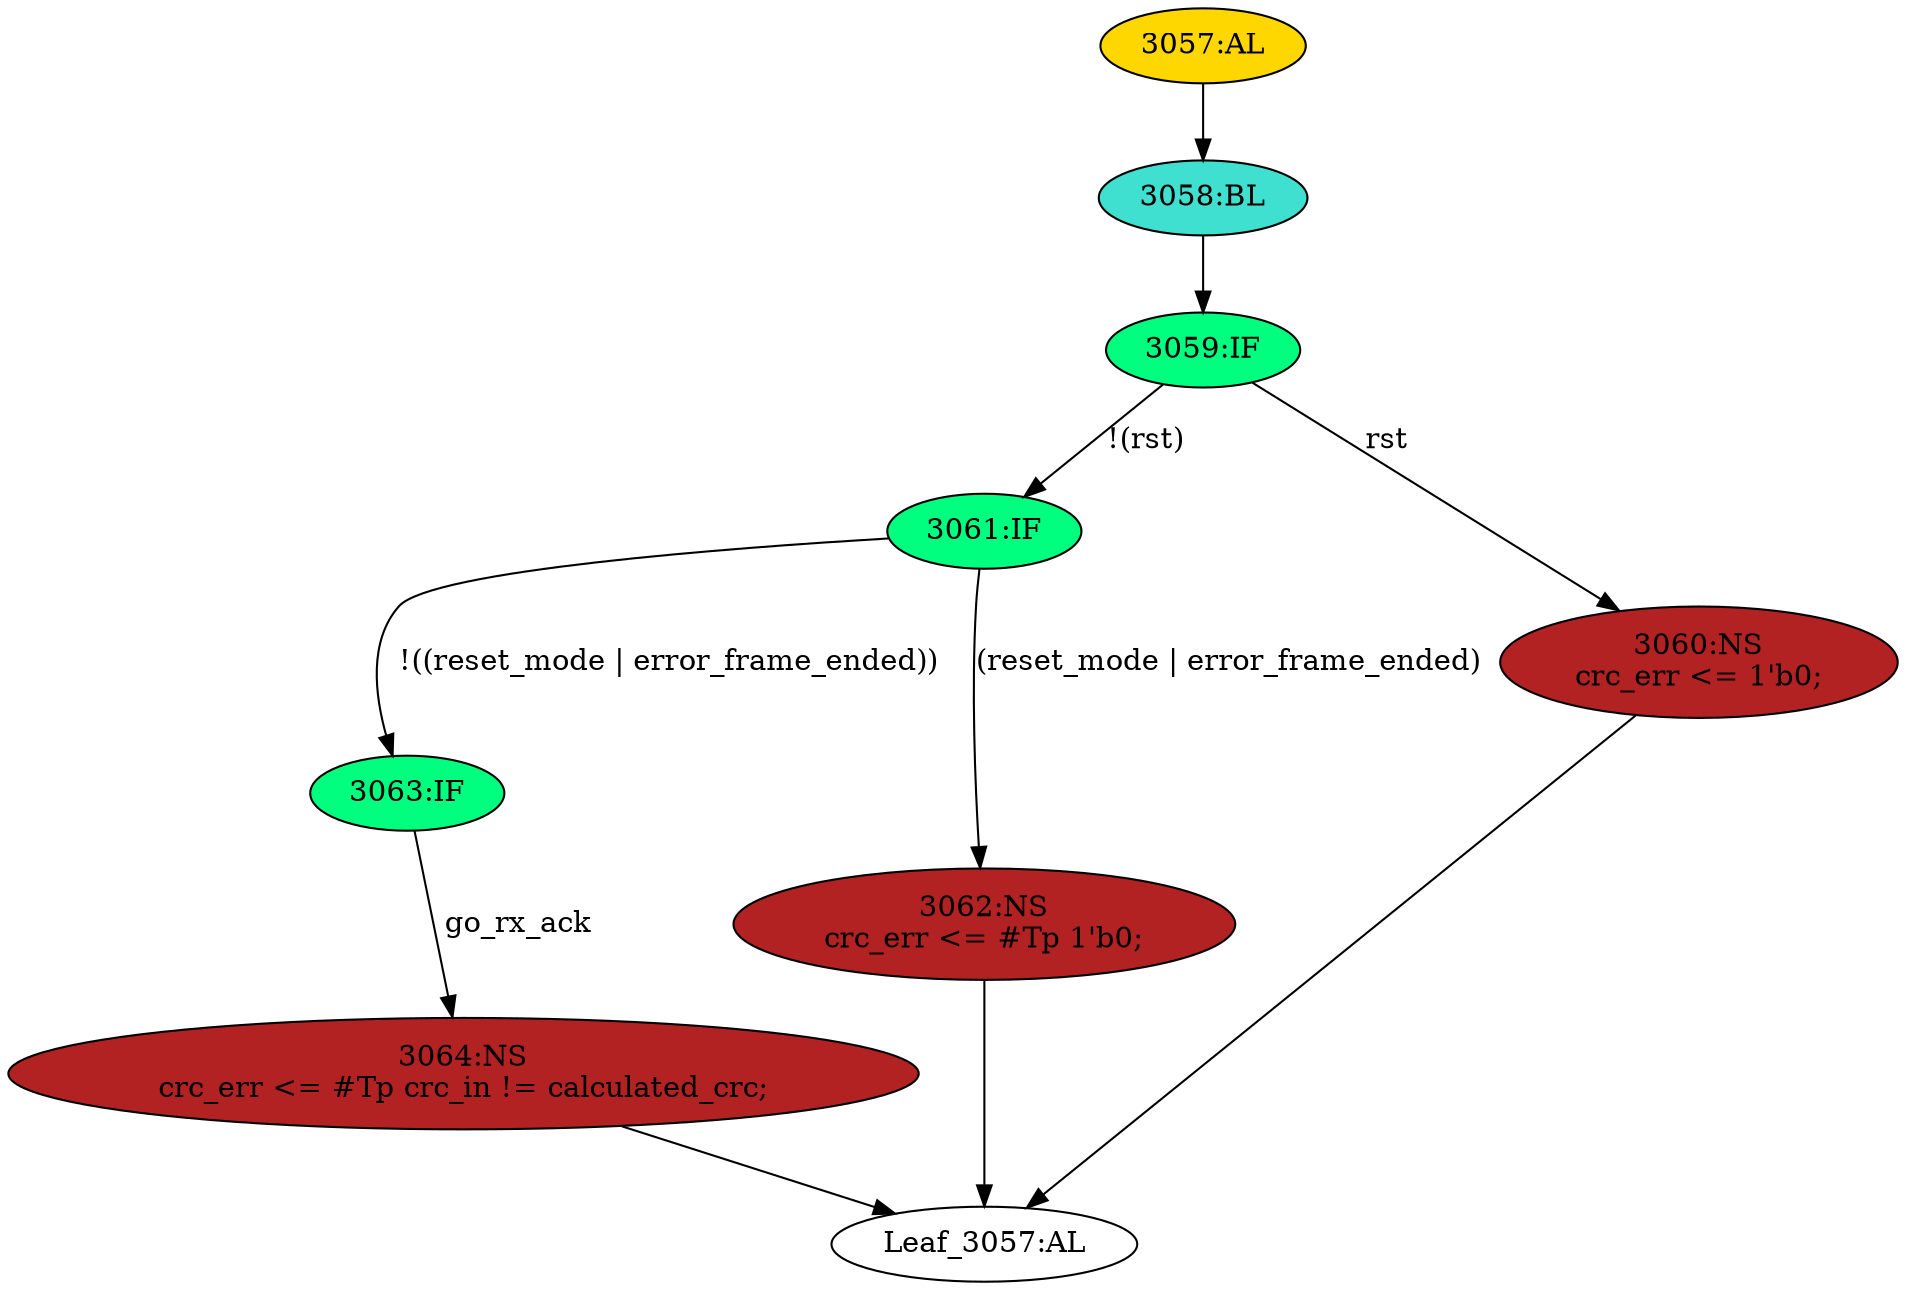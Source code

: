 strict digraph "" {
	node [label="\N"];
	"3059:IF"	 [ast="<pyverilog.vparser.ast.IfStatement object at 0x7f44f693c1d0>",
		fillcolor=springgreen,
		label="3059:IF",
		statements="[]",
		style=filled,
		typ=IfStatement];
	"3061:IF"	 [ast="<pyverilog.vparser.ast.IfStatement object at 0x7f44f693c210>",
		fillcolor=springgreen,
		label="3061:IF",
		statements="[]",
		style=filled,
		typ=IfStatement];
	"3059:IF" -> "3061:IF"	 [cond="['rst']",
		label="!(rst)",
		lineno=3059];
	"3060:NS"	 [ast="<pyverilog.vparser.ast.NonblockingSubstitution object at 0x7f44f693c810>",
		fillcolor=firebrick,
		label="3060:NS
crc_err <= 1'b0;",
		statements="[<pyverilog.vparser.ast.NonblockingSubstitution object at 0x7f44f693c810>]",
		style=filled,
		typ=NonblockingSubstitution];
	"3059:IF" -> "3060:NS"	 [cond="['rst']",
		label=rst,
		lineno=3059];
	"3063:IF"	 [ast="<pyverilog.vparser.ast.IfStatement object at 0x7f44f693c250>",
		fillcolor=springgreen,
		label="3063:IF",
		statements="[]",
		style=filled,
		typ=IfStatement];
	"3061:IF" -> "3063:IF"	 [cond="['reset_mode', 'error_frame_ended']",
		label="!((reset_mode | error_frame_ended))",
		lineno=3061];
	"3062:NS"	 [ast="<pyverilog.vparser.ast.NonblockingSubstitution object at 0x7f44f693c550>",
		fillcolor=firebrick,
		label="3062:NS
crc_err <= #Tp 1'b0;",
		statements="[<pyverilog.vparser.ast.NonblockingSubstitution object at 0x7f44f693c550>]",
		style=filled,
		typ=NonblockingSubstitution];
	"3061:IF" -> "3062:NS"	 [cond="['reset_mode', 'error_frame_ended']",
		label="(reset_mode | error_frame_ended)",
		lineno=3061];
	"3057:AL"	 [ast="<pyverilog.vparser.ast.Always object at 0x7f44f693ca10>",
		clk_sens=True,
		fillcolor=gold,
		label="3057:AL",
		sens="['clk', 'rst']",
		statements="[]",
		style=filled,
		typ=Always,
		use_var="['go_rx_ack', 'reset_mode', 'error_frame_ended', 'calculated_crc', 'rst', 'crc_in']"];
	"3058:BL"	 [ast="<pyverilog.vparser.ast.Block object at 0x7f44f693c9d0>",
		fillcolor=turquoise,
		label="3058:BL",
		statements="[]",
		style=filled,
		typ=Block];
	"3057:AL" -> "3058:BL"	 [cond="[]",
		lineno=None];
	"3064:NS"	 [ast="<pyverilog.vparser.ast.NonblockingSubstitution object at 0x7f44f693c290>",
		fillcolor=firebrick,
		label="3064:NS
crc_err <= #Tp crc_in != calculated_crc;",
		statements="[<pyverilog.vparser.ast.NonblockingSubstitution object at 0x7f44f693c290>]",
		style=filled,
		typ=NonblockingSubstitution];
	"Leaf_3057:AL"	 [def_var="['crc_err']",
		label="Leaf_3057:AL"];
	"3064:NS" -> "Leaf_3057:AL"	 [cond="[]",
		lineno=None];
	"3060:NS" -> "Leaf_3057:AL"	 [cond="[]",
		lineno=None];
	"3063:IF" -> "3064:NS"	 [cond="['go_rx_ack']",
		label=go_rx_ack,
		lineno=3063];
	"3062:NS" -> "Leaf_3057:AL"	 [cond="[]",
		lineno=None];
	"3058:BL" -> "3059:IF"	 [cond="[]",
		lineno=None];
}
